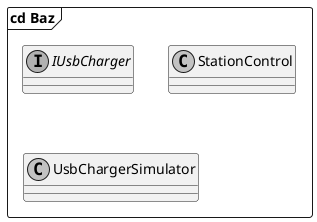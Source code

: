 @startuml
skinparam linetype ortho
skinparam monochrome true
skinparam shadowing false

frame "cd Baz" {

interface IUsbCharger {
    
}

class StationControl {

}

class UsbChargerSimulator {
    
}

}
@enduml